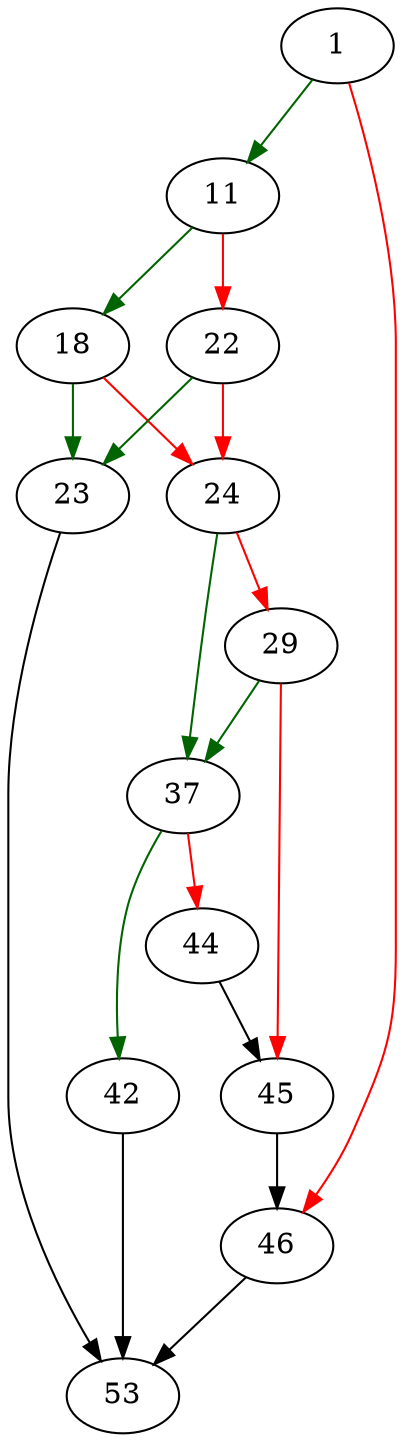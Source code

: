 strict digraph "sqlite3VdbeMemMakeWriteable" {
	// Node definitions.
	1 [entry=true];
	11;
	46;
	18;
	22;
	23;
	24;
	53;
	37;
	29;
	45;
	42;
	44;

	// Edge definitions.
	1 -> 11 [
		color=darkgreen
		cond=true
	];
	1 -> 46 [
		color=red
		cond=false
	];
	11 -> 18 [
		color=darkgreen
		cond=true
	];
	11 -> 22 [
		color=red
		cond=false
	];
	46 -> 53;
	18 -> 23 [
		color=darkgreen
		cond=true
	];
	18 -> 24 [
		color=red
		cond=false
	];
	22 -> 23 [
		color=darkgreen
		cond=true
	];
	22 -> 24 [
		color=red
		cond=false
	];
	23 -> 53;
	24 -> 37 [
		color=darkgreen
		cond=true
	];
	24 -> 29 [
		color=red
		cond=false
	];
	37 -> 42 [
		color=darkgreen
		cond=true
	];
	37 -> 44 [
		color=red
		cond=false
	];
	29 -> 37 [
		color=darkgreen
		cond=true
	];
	29 -> 45 [
		color=red
		cond=false
	];
	45 -> 46;
	42 -> 53;
	44 -> 45;
}